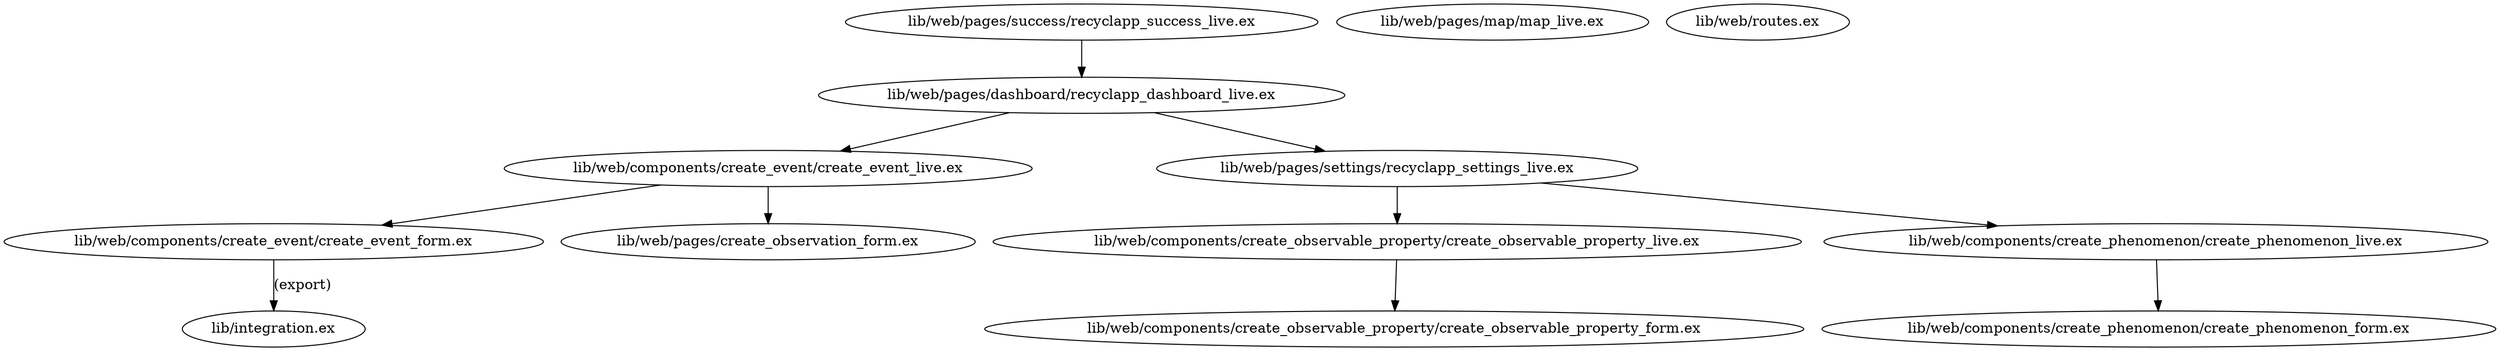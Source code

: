digraph "xref graph" {
  "lib/integration.ex"
  "lib/web/components/create_event/create_event_form.ex"
  "lib/web/components/create_event/create_event_form.ex" -> "lib/integration.ex" [label="(export)"]
  "lib/web/components/create_event/create_event_live.ex"
  "lib/web/components/create_event/create_event_live.ex" -> "lib/web/components/create_event/create_event_form.ex"
  "lib/web/components/create_event/create_event_live.ex" -> "lib/web/pages/create_observation_form.ex"
  "lib/web/components/create_observable_property/create_observable_property_form.ex"
  "lib/web/components/create_observable_property/create_observable_property_live.ex"
  "lib/web/components/create_observable_property/create_observable_property_live.ex" -> "lib/web/components/create_observable_property/create_observable_property_form.ex"
  "lib/web/components/create_phenomenon/create_phenomenon_form.ex"
  "lib/web/components/create_phenomenon/create_phenomenon_live.ex"
  "lib/web/components/create_phenomenon/create_phenomenon_live.ex" -> "lib/web/components/create_phenomenon/create_phenomenon_form.ex"
  "lib/web/pages/create_observation_form.ex"
  "lib/web/pages/dashboard/recyclapp_dashboard_live.ex"
  "lib/web/pages/dashboard/recyclapp_dashboard_live.ex" -> "lib/web/components/create_event/create_event_live.ex"
  "lib/web/pages/dashboard/recyclapp_dashboard_live.ex" -> "lib/web/pages/settings/recyclapp_settings_live.ex"
  "lib/web/pages/settings/recyclapp_settings_live.ex" -> "lib/web/components/create_observable_property/create_observable_property_live.ex"
  "lib/web/pages/settings/recyclapp_settings_live.ex" -> "lib/web/components/create_phenomenon/create_phenomenon_live.ex"
  "lib/web/pages/map/map_live.ex"
  "lib/web/pages/settings/recyclapp_settings_live.ex"
  "lib/web/pages/success/recyclapp_success_live.ex"
  "lib/web/pages/success/recyclapp_success_live.ex" -> "lib/web/pages/dashboard/recyclapp_dashboard_live.ex"
  "lib/web/routes.ex"
}
